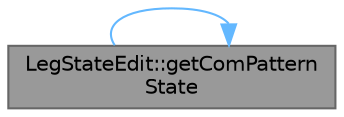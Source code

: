 digraph "LegStateEdit::getComPatternState"
{
 // LATEX_PDF_SIZE
  bgcolor="transparent";
  edge [fontname=Helvetica,fontsize=10,labelfontname=Helvetica,labelfontsize=10];
  node [fontname=Helvetica,fontsize=10,shape=box,height=0.2,width=0.4];
  rankdir="LR";
  Node1 [id="Node000001",label="LegStateEdit::getComPattern\lState",height=0.2,width=0.4,color="gray40", fillcolor="grey60", style="filled", fontcolor="black",tooltip="重心パターンを取得する．0b0000 〜 0b1000 まで"];
  Node1 -> Node1 [id="edge1_Node000001_Node000001",color="steelblue1",style="solid",tooltip=" "];
}
